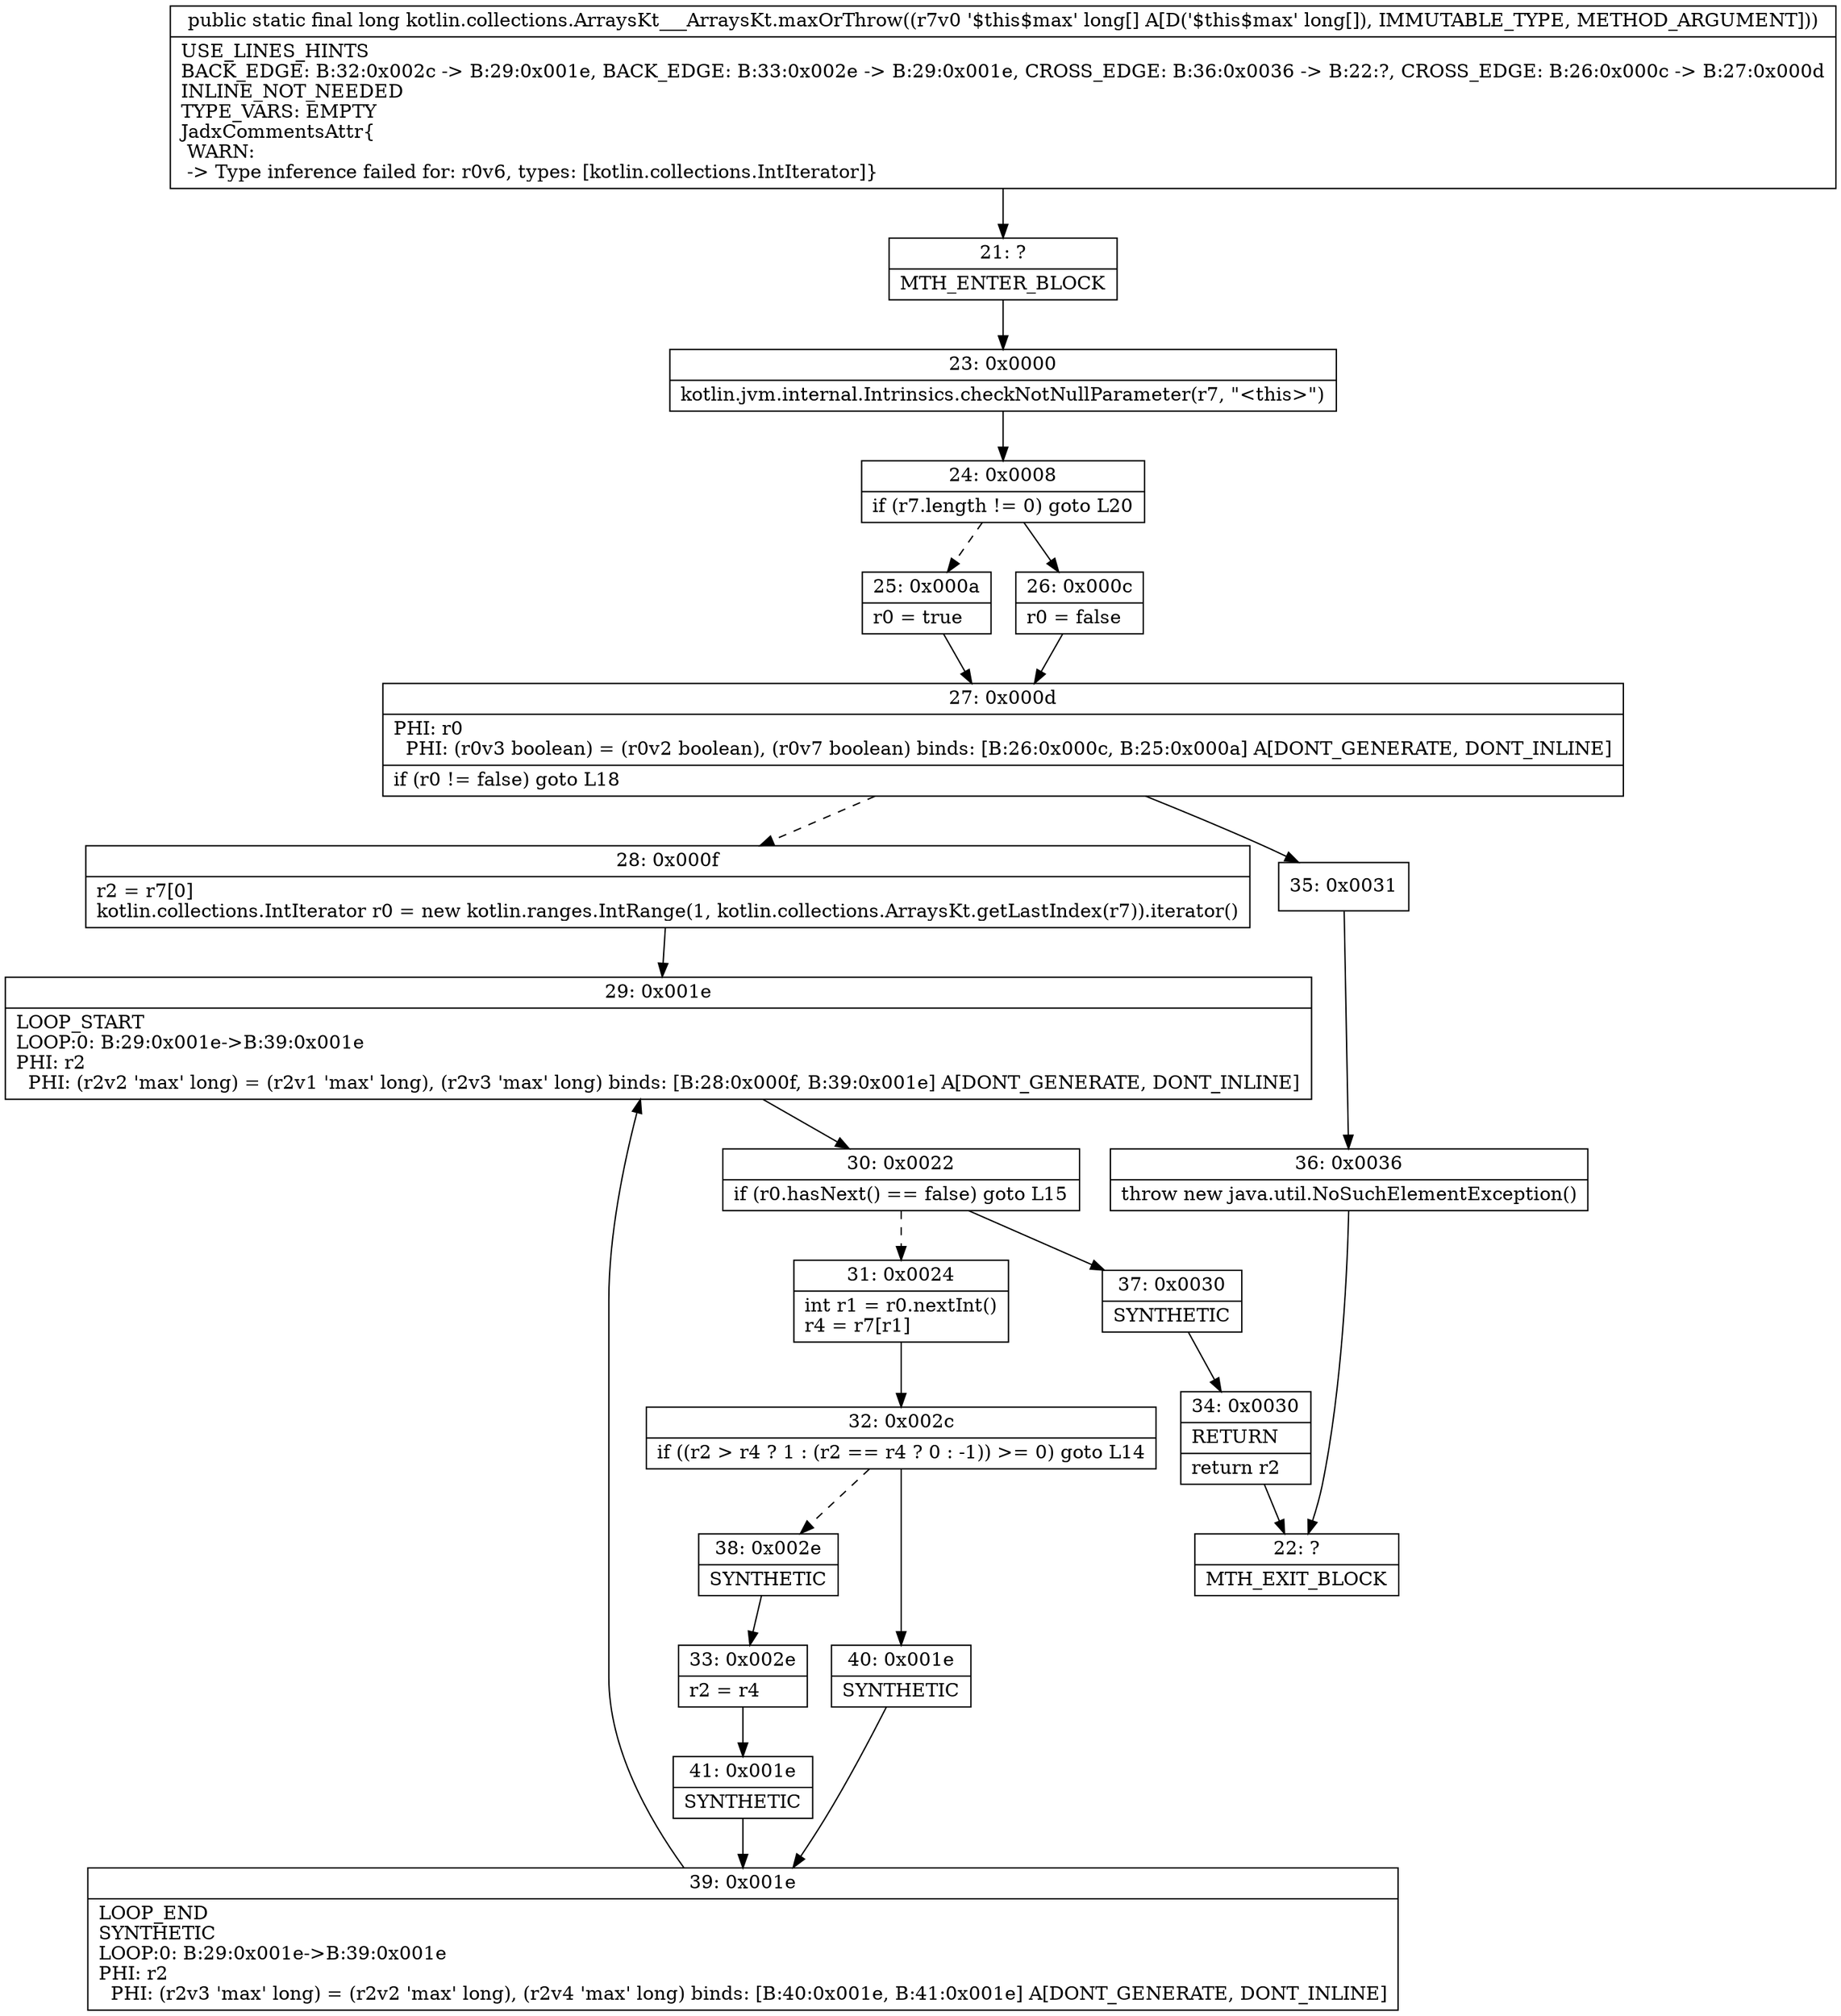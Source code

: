 digraph "CFG forkotlin.collections.ArraysKt___ArraysKt.maxOrThrow([J)J" {
Node_21 [shape=record,label="{21\:\ ?|MTH_ENTER_BLOCK\l}"];
Node_23 [shape=record,label="{23\:\ 0x0000|kotlin.jvm.internal.Intrinsics.checkNotNullParameter(r7, \"\<this\>\")\l}"];
Node_24 [shape=record,label="{24\:\ 0x0008|if (r7.length != 0) goto L20\l}"];
Node_25 [shape=record,label="{25\:\ 0x000a|r0 = true\l}"];
Node_27 [shape=record,label="{27\:\ 0x000d|PHI: r0 \l  PHI: (r0v3 boolean) = (r0v2 boolean), (r0v7 boolean) binds: [B:26:0x000c, B:25:0x000a] A[DONT_GENERATE, DONT_INLINE]\l|if (r0 != false) goto L18\l}"];
Node_28 [shape=record,label="{28\:\ 0x000f|r2 = r7[0]\lkotlin.collections.IntIterator r0 = new kotlin.ranges.IntRange(1, kotlin.collections.ArraysKt.getLastIndex(r7)).iterator()\l}"];
Node_29 [shape=record,label="{29\:\ 0x001e|LOOP_START\lLOOP:0: B:29:0x001e\-\>B:39:0x001e\lPHI: r2 \l  PHI: (r2v2 'max' long) = (r2v1 'max' long), (r2v3 'max' long) binds: [B:28:0x000f, B:39:0x001e] A[DONT_GENERATE, DONT_INLINE]\l}"];
Node_30 [shape=record,label="{30\:\ 0x0022|if (r0.hasNext() == false) goto L15\l}"];
Node_31 [shape=record,label="{31\:\ 0x0024|int r1 = r0.nextInt()\lr4 = r7[r1]\l}"];
Node_32 [shape=record,label="{32\:\ 0x002c|if ((r2 \> r4 ? 1 : (r2 == r4 ? 0 : \-1)) \>= 0) goto L14\l}"];
Node_38 [shape=record,label="{38\:\ 0x002e|SYNTHETIC\l}"];
Node_33 [shape=record,label="{33\:\ 0x002e|r2 = r4\l}"];
Node_41 [shape=record,label="{41\:\ 0x001e|SYNTHETIC\l}"];
Node_39 [shape=record,label="{39\:\ 0x001e|LOOP_END\lSYNTHETIC\lLOOP:0: B:29:0x001e\-\>B:39:0x001e\lPHI: r2 \l  PHI: (r2v3 'max' long) = (r2v2 'max' long), (r2v4 'max' long) binds: [B:40:0x001e, B:41:0x001e] A[DONT_GENERATE, DONT_INLINE]\l}"];
Node_40 [shape=record,label="{40\:\ 0x001e|SYNTHETIC\l}"];
Node_37 [shape=record,label="{37\:\ 0x0030|SYNTHETIC\l}"];
Node_34 [shape=record,label="{34\:\ 0x0030|RETURN\l|return r2\l}"];
Node_22 [shape=record,label="{22\:\ ?|MTH_EXIT_BLOCK\l}"];
Node_35 [shape=record,label="{35\:\ 0x0031}"];
Node_36 [shape=record,label="{36\:\ 0x0036|throw new java.util.NoSuchElementException()\l}"];
Node_26 [shape=record,label="{26\:\ 0x000c|r0 = false\l}"];
MethodNode[shape=record,label="{public static final long kotlin.collections.ArraysKt___ArraysKt.maxOrThrow((r7v0 '$this$max' long[] A[D('$this$max' long[]), IMMUTABLE_TYPE, METHOD_ARGUMENT]))  | USE_LINES_HINTS\lBACK_EDGE: B:32:0x002c \-\> B:29:0x001e, BACK_EDGE: B:33:0x002e \-\> B:29:0x001e, CROSS_EDGE: B:36:0x0036 \-\> B:22:?, CROSS_EDGE: B:26:0x000c \-\> B:27:0x000d\lINLINE_NOT_NEEDED\lTYPE_VARS: EMPTY\lJadxCommentsAttr\{\l WARN: \l \-\> Type inference failed for: r0v6, types: [kotlin.collections.IntIterator]\}\l}"];
MethodNode -> Node_21;Node_21 -> Node_23;
Node_23 -> Node_24;
Node_24 -> Node_25[style=dashed];
Node_24 -> Node_26;
Node_25 -> Node_27;
Node_27 -> Node_28[style=dashed];
Node_27 -> Node_35;
Node_28 -> Node_29;
Node_29 -> Node_30;
Node_30 -> Node_31[style=dashed];
Node_30 -> Node_37;
Node_31 -> Node_32;
Node_32 -> Node_38[style=dashed];
Node_32 -> Node_40;
Node_38 -> Node_33;
Node_33 -> Node_41;
Node_41 -> Node_39;
Node_39 -> Node_29;
Node_40 -> Node_39;
Node_37 -> Node_34;
Node_34 -> Node_22;
Node_35 -> Node_36;
Node_36 -> Node_22;
Node_26 -> Node_27;
}

